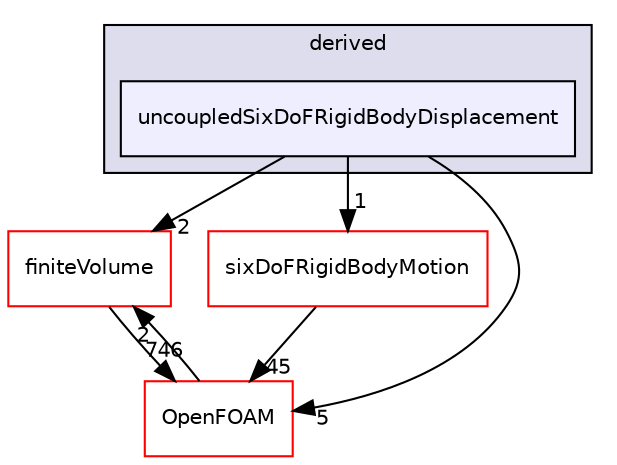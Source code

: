 digraph "src/sixDoFRigidBodyMotion/pointPatchFields/derived/uncoupledSixDoFRigidBodyDisplacement" {
  bgcolor=transparent;
  compound=true
  node [ fontsize="10", fontname="Helvetica"];
  edge [ labelfontsize="10", labelfontname="Helvetica"];
  subgraph clusterdir_25c7302ab6a406cb4a2740873c9699f8 {
    graph [ bgcolor="#ddddee", pencolor="black", label="derived" fontname="Helvetica", fontsize="10", URL="dir_25c7302ab6a406cb4a2740873c9699f8.html"]
  dir_7c3d6ccdf64e7c370d033b56af7c4bed [shape=box, label="uncoupledSixDoFRigidBodyDisplacement", style="filled", fillcolor="#eeeeff", pencolor="black", URL="dir_7c3d6ccdf64e7c370d033b56af7c4bed.html"];
  }
  dir_9bd15774b555cf7259a6fa18f99fe99b [shape=box label="finiteVolume" color="red" URL="dir_9bd15774b555cf7259a6fa18f99fe99b.html"];
  dir_7bf5f2e6b4a44539c2947a2841ca313c [shape=box label="sixDoFRigidBodyMotion" color="red" URL="dir_7bf5f2e6b4a44539c2947a2841ca313c.html"];
  dir_c5473ff19b20e6ec4dfe5c310b3778a8 [shape=box label="OpenFOAM" color="red" URL="dir_c5473ff19b20e6ec4dfe5c310b3778a8.html"];
  dir_9bd15774b555cf7259a6fa18f99fe99b->dir_c5473ff19b20e6ec4dfe5c310b3778a8 [headlabel="746", labeldistance=1.5 headhref="dir_000896_001896.html"];
  dir_7bf5f2e6b4a44539c2947a2841ca313c->dir_c5473ff19b20e6ec4dfe5c310b3778a8 [headlabel="45", labeldistance=1.5 headhref="dir_002656_001896.html"];
  dir_7c3d6ccdf64e7c370d033b56af7c4bed->dir_9bd15774b555cf7259a6fa18f99fe99b [headlabel="2", labeldistance=1.5 headhref="dir_002731_000896.html"];
  dir_7c3d6ccdf64e7c370d033b56af7c4bed->dir_7bf5f2e6b4a44539c2947a2841ca313c [headlabel="1", labeldistance=1.5 headhref="dir_002731_002656.html"];
  dir_7c3d6ccdf64e7c370d033b56af7c4bed->dir_c5473ff19b20e6ec4dfe5c310b3778a8 [headlabel="5", labeldistance=1.5 headhref="dir_002731_001896.html"];
  dir_c5473ff19b20e6ec4dfe5c310b3778a8->dir_9bd15774b555cf7259a6fa18f99fe99b [headlabel="2", labeldistance=1.5 headhref="dir_001896_000896.html"];
}
